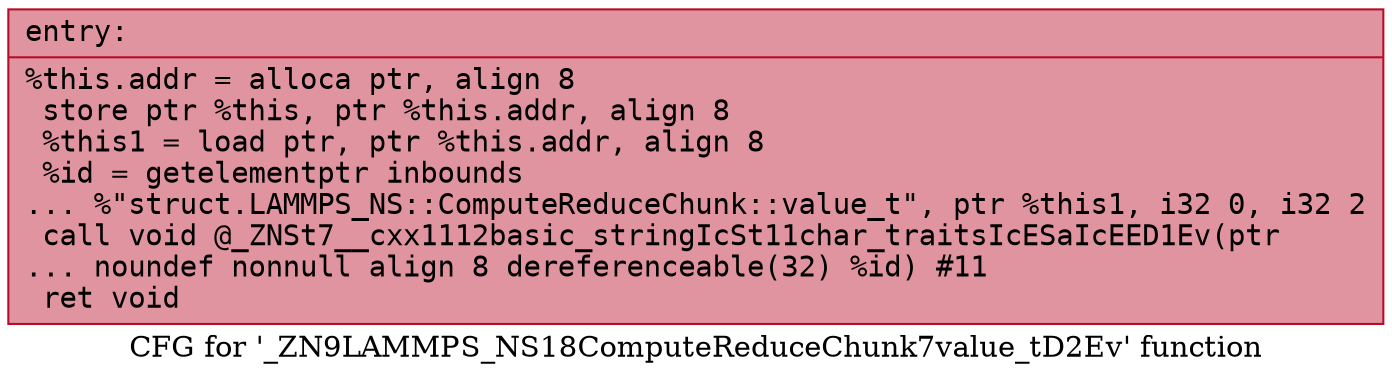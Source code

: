 digraph "CFG for '_ZN9LAMMPS_NS18ComputeReduceChunk7value_tD2Ev' function" {
	label="CFG for '_ZN9LAMMPS_NS18ComputeReduceChunk7value_tD2Ev' function";

	Node0x562fdb1f0620 [shape=record,color="#b70d28ff", style=filled, fillcolor="#b70d2870" fontname="Courier",label="{entry:\l|  %this.addr = alloca ptr, align 8\l  store ptr %this, ptr %this.addr, align 8\l  %this1 = load ptr, ptr %this.addr, align 8\l  %id = getelementptr inbounds\l... %\"struct.LAMMPS_NS::ComputeReduceChunk::value_t\", ptr %this1, i32 0, i32 2\l  call void @_ZNSt7__cxx1112basic_stringIcSt11char_traitsIcESaIcEED1Ev(ptr\l... noundef nonnull align 8 dereferenceable(32) %id) #11\l  ret void\l}"];
}
